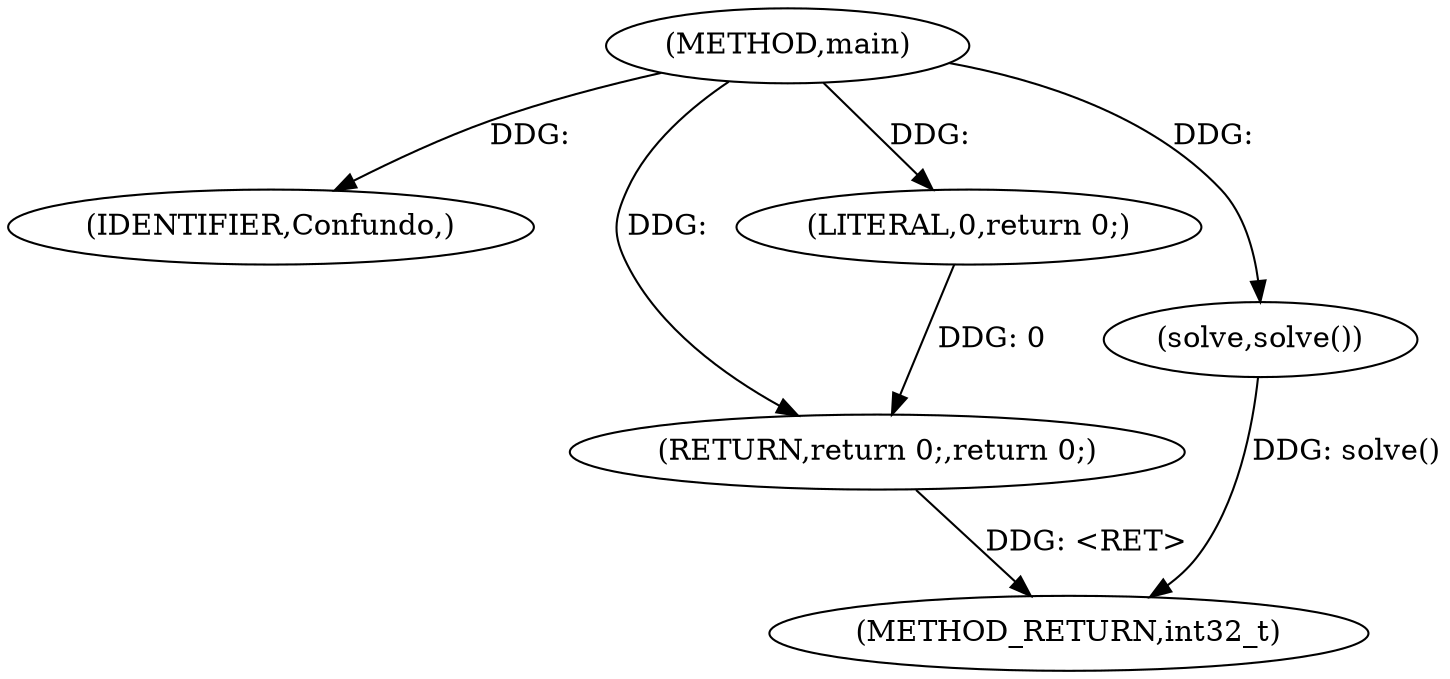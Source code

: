 digraph "main" {  
"1000375" [label = "(METHOD,main)" ]
"1000382" [label = "(METHOD_RETURN,int32_t)" ]
"1000377" [label = "(IDENTIFIER,Confundo,)" ]
"1000380" [label = "(RETURN,return 0;,return 0;)" ]
"1000379" [label = "(solve,solve())" ]
"1000381" [label = "(LITERAL,0,return 0;)" ]
  "1000379" -> "1000382"  [ label = "DDG: solve()"] 
  "1000380" -> "1000382"  [ label = "DDG: <RET>"] 
  "1000375" -> "1000377"  [ label = "DDG: "] 
  "1000381" -> "1000380"  [ label = "DDG: 0"] 
  "1000375" -> "1000380"  [ label = "DDG: "] 
  "1000375" -> "1000379"  [ label = "DDG: "] 
  "1000375" -> "1000381"  [ label = "DDG: "] 
}
